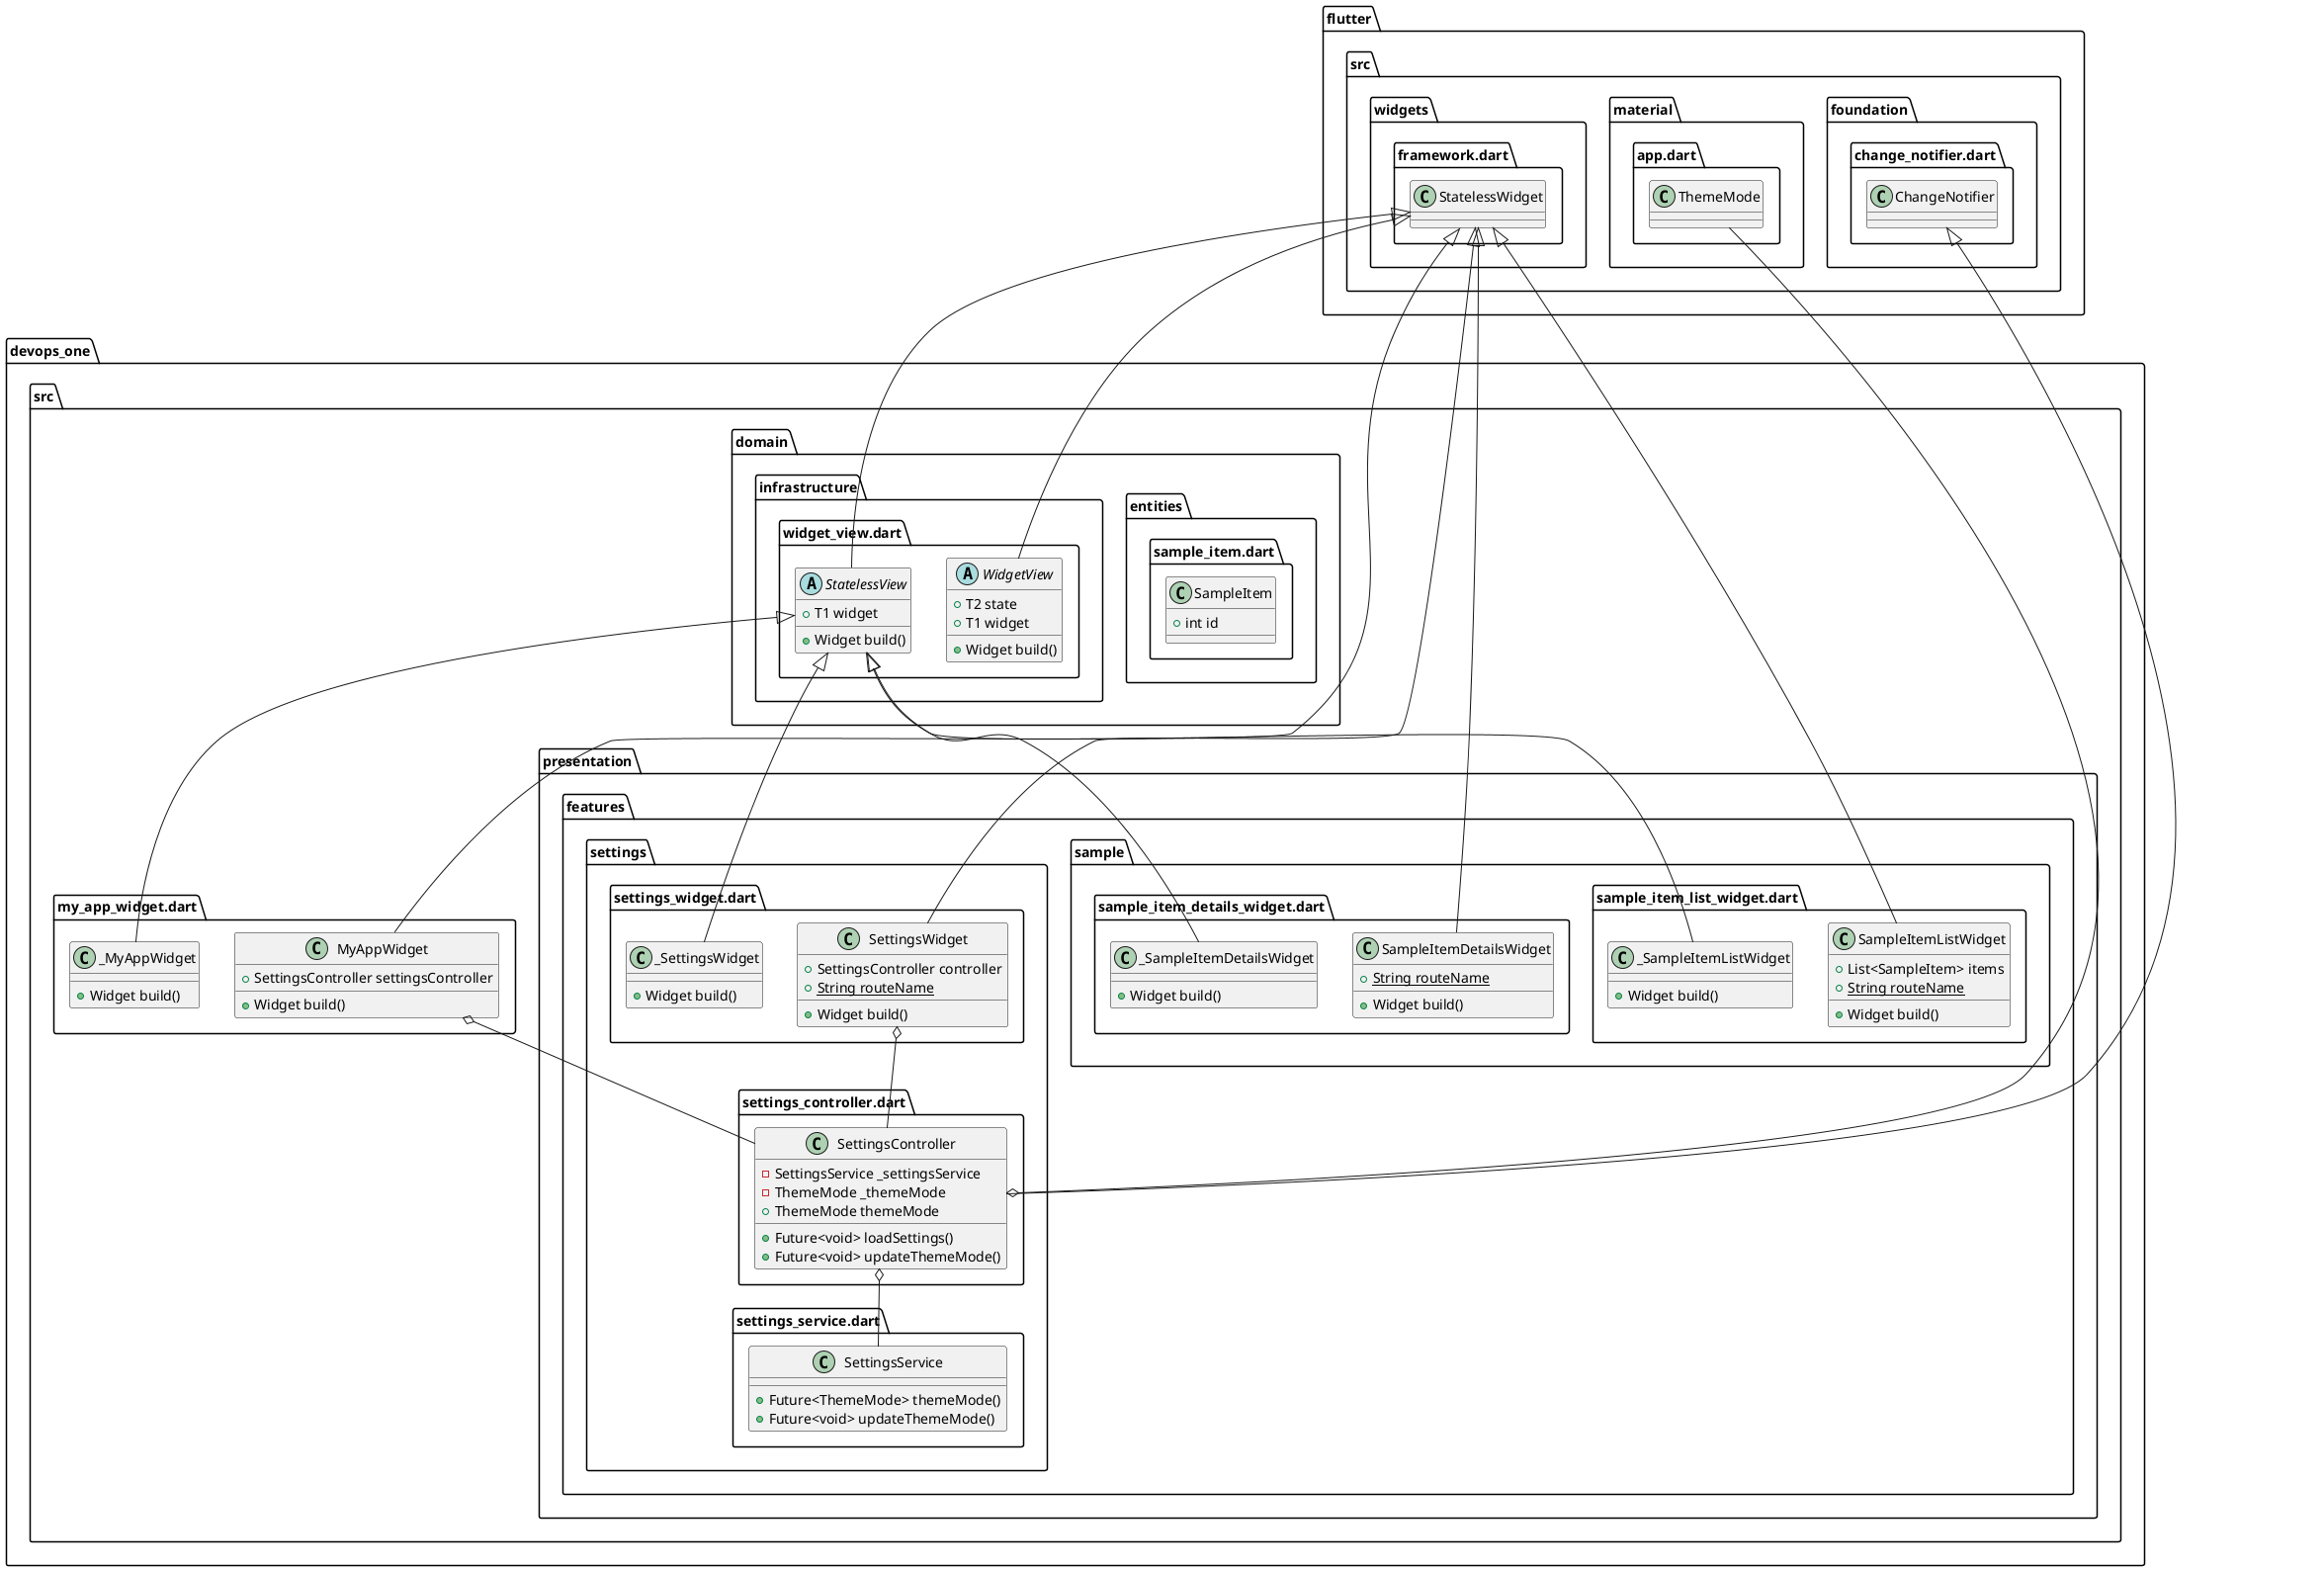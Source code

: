 @startuml
set namespaceSeparator ::

class "devops_one::src::domain::entities::sample_item.dart::SampleItem" {
  +int id
}

abstract class "devops_one::src::domain::infrastructure::widget_view.dart::WidgetView" {
  +T2 state
  +T1 widget
  +Widget build()
}

"flutter::src::widgets::framework.dart::StatelessWidget" <|-- "devops_one::src::domain::infrastructure::widget_view.dart::WidgetView"

abstract class "devops_one::src::domain::infrastructure::widget_view.dart::StatelessView" {
  +T1 widget
  +Widget build()
}

"flutter::src::widgets::framework.dart::StatelessWidget" <|-- "devops_one::src::domain::infrastructure::widget_view.dart::StatelessView"

class "devops_one::src::my_app_widget.dart::MyAppWidget" {
  +SettingsController settingsController
  +Widget build()
}

"devops_one::src::my_app_widget.dart::MyAppWidget" o-- "devops_one::src::presentation::features::settings::settings_controller.dart::SettingsController"
"flutter::src::widgets::framework.dart::StatelessWidget" <|-- "devops_one::src::my_app_widget.dart::MyAppWidget"

class "devops_one::src::my_app_widget.dart::_MyAppWidget" {
  +Widget build()
}

"devops_one::src::domain::infrastructure::widget_view.dart::StatelessView" <|-- "devops_one::src::my_app_widget.dart::_MyAppWidget"

class "devops_one::src::presentation::features::sample::sample_item_details_widget.dart::SampleItemDetailsWidget" {
  {static} +String routeName
  +Widget build()
}

"flutter::src::widgets::framework.dart::StatelessWidget" <|-- "devops_one::src::presentation::features::sample::sample_item_details_widget.dart::SampleItemDetailsWidget"

class "devops_one::src::presentation::features::sample::sample_item_details_widget.dart::_SampleItemDetailsWidget" {
  +Widget build()
}

"devops_one::src::domain::infrastructure::widget_view.dart::StatelessView" <|-- "devops_one::src::presentation::features::sample::sample_item_details_widget.dart::_SampleItemDetailsWidget"

class "devops_one::src::presentation::features::sample::sample_item_list_widget.dart::SampleItemListWidget" {
  +List<SampleItem> items
  {static} +String routeName
  +Widget build()
}

"flutter::src::widgets::framework.dart::StatelessWidget" <|-- "devops_one::src::presentation::features::sample::sample_item_list_widget.dart::SampleItemListWidget"

class "devops_one::src::presentation::features::sample::sample_item_list_widget.dart::_SampleItemListWidget" {
  +Widget build()
}

"devops_one::src::domain::infrastructure::widget_view.dart::StatelessView" <|-- "devops_one::src::presentation::features::sample::sample_item_list_widget.dart::_SampleItemListWidget"

class "devops_one::src::presentation::features::settings::settings_controller.dart::SettingsController" {
  -SettingsService _settingsService
  -ThemeMode _themeMode
  +ThemeMode themeMode
  +Future<void> loadSettings()
  +Future<void> updateThemeMode()
}

"devops_one::src::presentation::features::settings::settings_controller.dart::SettingsController" o-- "devops_one::src::presentation::features::settings::settings_service.dart::SettingsService"
"devops_one::src::presentation::features::settings::settings_controller.dart::SettingsController" o-- "flutter::src::material::app.dart::ThemeMode"
"flutter::src::foundation::change_notifier.dart::ChangeNotifier" <|-- "devops_one::src::presentation::features::settings::settings_controller.dart::SettingsController"

class "devops_one::src::presentation::features::settings::settings_service.dart::SettingsService" {
  +Future<ThemeMode> themeMode()
  +Future<void> updateThemeMode()
}

class "devops_one::src::presentation::features::settings::settings_widget.dart::SettingsWidget" {
  +SettingsController controller
  {static} +String routeName
  +Widget build()
}

"devops_one::src::presentation::features::settings::settings_widget.dart::SettingsWidget" o-- "devops_one::src::presentation::features::settings::settings_controller.dart::SettingsController"
"flutter::src::widgets::framework.dart::StatelessWidget" <|-- "devops_one::src::presentation::features::settings::settings_widget.dart::SettingsWidget"

class "devops_one::src::presentation::features::settings::settings_widget.dart::_SettingsWidget" {
  +Widget build()
}

"devops_one::src::domain::infrastructure::widget_view.dart::StatelessView" <|-- "devops_one::src::presentation::features::settings::settings_widget.dart::_SettingsWidget"


@enduml